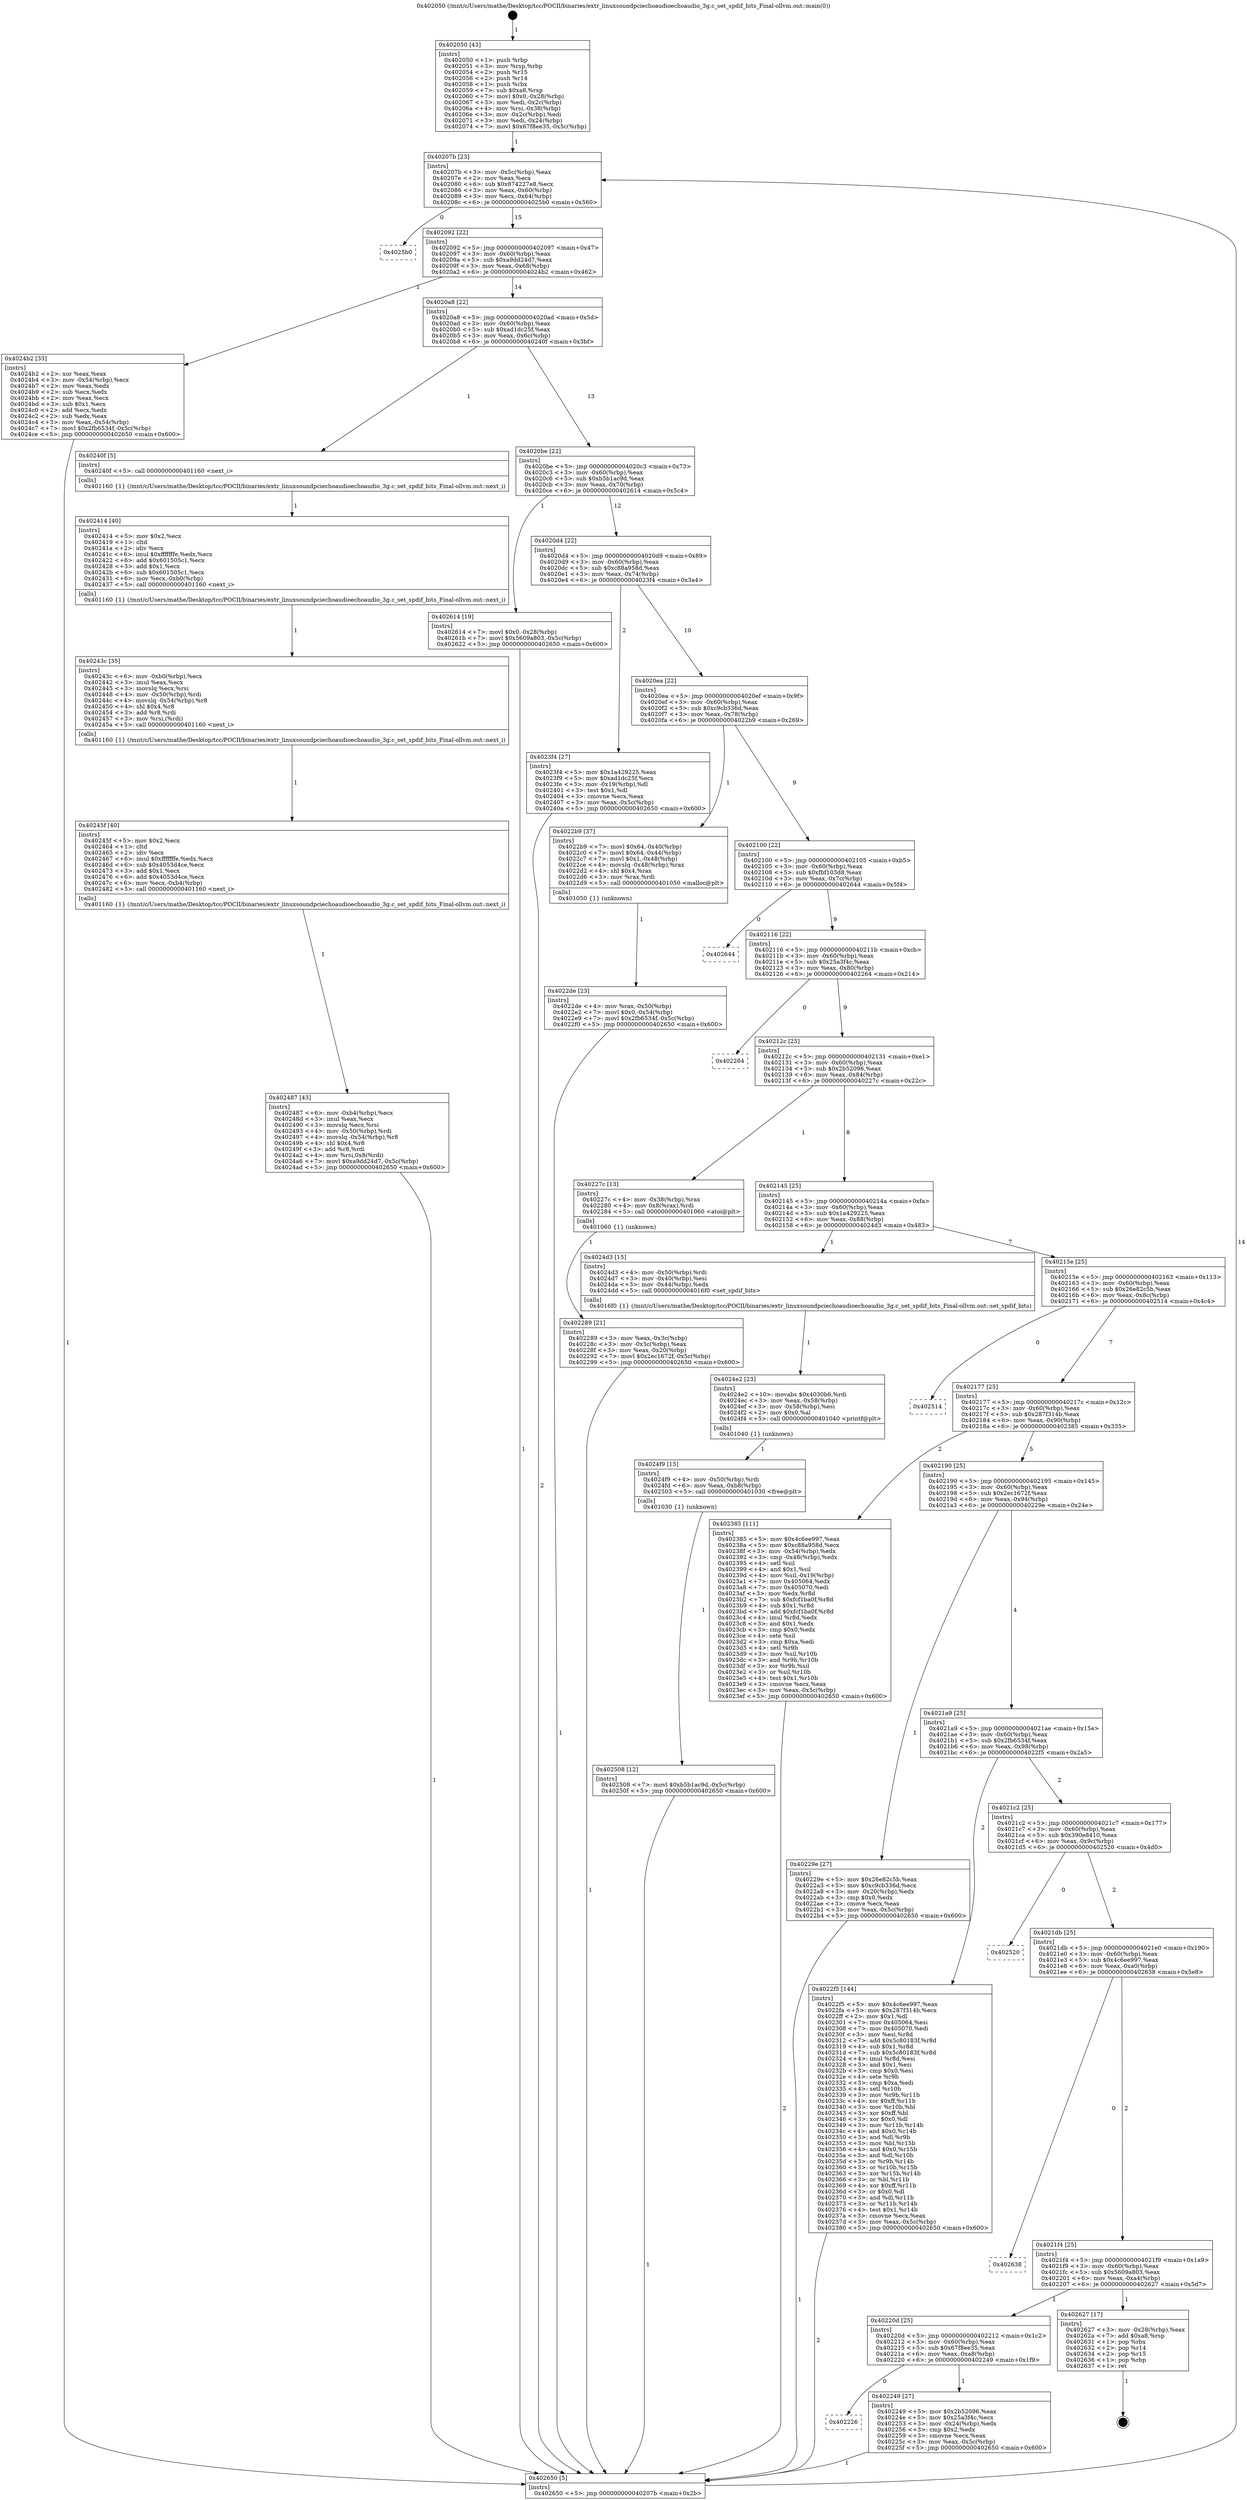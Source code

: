 digraph "0x402050" {
  label = "0x402050 (/mnt/c/Users/mathe/Desktop/tcc/POCII/binaries/extr_linuxsoundpciechoaudioechoaudio_3g.c_set_spdif_bits_Final-ollvm.out::main(0))"
  labelloc = "t"
  node[shape=record]

  Entry [label="",width=0.3,height=0.3,shape=circle,fillcolor=black,style=filled]
  "0x40207b" [label="{
     0x40207b [23]\l
     | [instrs]\l
     &nbsp;&nbsp;0x40207b \<+3\>: mov -0x5c(%rbp),%eax\l
     &nbsp;&nbsp;0x40207e \<+2\>: mov %eax,%ecx\l
     &nbsp;&nbsp;0x402080 \<+6\>: sub $0x874227e8,%ecx\l
     &nbsp;&nbsp;0x402086 \<+3\>: mov %eax,-0x60(%rbp)\l
     &nbsp;&nbsp;0x402089 \<+3\>: mov %ecx,-0x64(%rbp)\l
     &nbsp;&nbsp;0x40208c \<+6\>: je 00000000004025b0 \<main+0x560\>\l
  }"]
  "0x4025b0" [label="{
     0x4025b0\l
  }", style=dashed]
  "0x402092" [label="{
     0x402092 [22]\l
     | [instrs]\l
     &nbsp;&nbsp;0x402092 \<+5\>: jmp 0000000000402097 \<main+0x47\>\l
     &nbsp;&nbsp;0x402097 \<+3\>: mov -0x60(%rbp),%eax\l
     &nbsp;&nbsp;0x40209a \<+5\>: sub $0xa9dd24d7,%eax\l
     &nbsp;&nbsp;0x40209f \<+3\>: mov %eax,-0x68(%rbp)\l
     &nbsp;&nbsp;0x4020a2 \<+6\>: je 00000000004024b2 \<main+0x462\>\l
  }"]
  Exit [label="",width=0.3,height=0.3,shape=circle,fillcolor=black,style=filled,peripheries=2]
  "0x4024b2" [label="{
     0x4024b2 [33]\l
     | [instrs]\l
     &nbsp;&nbsp;0x4024b2 \<+2\>: xor %eax,%eax\l
     &nbsp;&nbsp;0x4024b4 \<+3\>: mov -0x54(%rbp),%ecx\l
     &nbsp;&nbsp;0x4024b7 \<+2\>: mov %eax,%edx\l
     &nbsp;&nbsp;0x4024b9 \<+2\>: sub %ecx,%edx\l
     &nbsp;&nbsp;0x4024bb \<+2\>: mov %eax,%ecx\l
     &nbsp;&nbsp;0x4024bd \<+3\>: sub $0x1,%ecx\l
     &nbsp;&nbsp;0x4024c0 \<+2\>: add %ecx,%edx\l
     &nbsp;&nbsp;0x4024c2 \<+2\>: sub %edx,%eax\l
     &nbsp;&nbsp;0x4024c4 \<+3\>: mov %eax,-0x54(%rbp)\l
     &nbsp;&nbsp;0x4024c7 \<+7\>: movl $0x2fb6534f,-0x5c(%rbp)\l
     &nbsp;&nbsp;0x4024ce \<+5\>: jmp 0000000000402650 \<main+0x600\>\l
  }"]
  "0x4020a8" [label="{
     0x4020a8 [22]\l
     | [instrs]\l
     &nbsp;&nbsp;0x4020a8 \<+5\>: jmp 00000000004020ad \<main+0x5d\>\l
     &nbsp;&nbsp;0x4020ad \<+3\>: mov -0x60(%rbp),%eax\l
     &nbsp;&nbsp;0x4020b0 \<+5\>: sub $0xad1dc25f,%eax\l
     &nbsp;&nbsp;0x4020b5 \<+3\>: mov %eax,-0x6c(%rbp)\l
     &nbsp;&nbsp;0x4020b8 \<+6\>: je 000000000040240f \<main+0x3bf\>\l
  }"]
  "0x402508" [label="{
     0x402508 [12]\l
     | [instrs]\l
     &nbsp;&nbsp;0x402508 \<+7\>: movl $0xb5b1ac9d,-0x5c(%rbp)\l
     &nbsp;&nbsp;0x40250f \<+5\>: jmp 0000000000402650 \<main+0x600\>\l
  }"]
  "0x40240f" [label="{
     0x40240f [5]\l
     | [instrs]\l
     &nbsp;&nbsp;0x40240f \<+5\>: call 0000000000401160 \<next_i\>\l
     | [calls]\l
     &nbsp;&nbsp;0x401160 \{1\} (/mnt/c/Users/mathe/Desktop/tcc/POCII/binaries/extr_linuxsoundpciechoaudioechoaudio_3g.c_set_spdif_bits_Final-ollvm.out::next_i)\l
  }"]
  "0x4020be" [label="{
     0x4020be [22]\l
     | [instrs]\l
     &nbsp;&nbsp;0x4020be \<+5\>: jmp 00000000004020c3 \<main+0x73\>\l
     &nbsp;&nbsp;0x4020c3 \<+3\>: mov -0x60(%rbp),%eax\l
     &nbsp;&nbsp;0x4020c6 \<+5\>: sub $0xb5b1ac9d,%eax\l
     &nbsp;&nbsp;0x4020cb \<+3\>: mov %eax,-0x70(%rbp)\l
     &nbsp;&nbsp;0x4020ce \<+6\>: je 0000000000402614 \<main+0x5c4\>\l
  }"]
  "0x4024f9" [label="{
     0x4024f9 [15]\l
     | [instrs]\l
     &nbsp;&nbsp;0x4024f9 \<+4\>: mov -0x50(%rbp),%rdi\l
     &nbsp;&nbsp;0x4024fd \<+6\>: mov %eax,-0xb8(%rbp)\l
     &nbsp;&nbsp;0x402503 \<+5\>: call 0000000000401030 \<free@plt\>\l
     | [calls]\l
     &nbsp;&nbsp;0x401030 \{1\} (unknown)\l
  }"]
  "0x402614" [label="{
     0x402614 [19]\l
     | [instrs]\l
     &nbsp;&nbsp;0x402614 \<+7\>: movl $0x0,-0x28(%rbp)\l
     &nbsp;&nbsp;0x40261b \<+7\>: movl $0x5609a803,-0x5c(%rbp)\l
     &nbsp;&nbsp;0x402622 \<+5\>: jmp 0000000000402650 \<main+0x600\>\l
  }"]
  "0x4020d4" [label="{
     0x4020d4 [22]\l
     | [instrs]\l
     &nbsp;&nbsp;0x4020d4 \<+5\>: jmp 00000000004020d9 \<main+0x89\>\l
     &nbsp;&nbsp;0x4020d9 \<+3\>: mov -0x60(%rbp),%eax\l
     &nbsp;&nbsp;0x4020dc \<+5\>: sub $0xc88a958d,%eax\l
     &nbsp;&nbsp;0x4020e1 \<+3\>: mov %eax,-0x74(%rbp)\l
     &nbsp;&nbsp;0x4020e4 \<+6\>: je 00000000004023f4 \<main+0x3a4\>\l
  }"]
  "0x4024e2" [label="{
     0x4024e2 [23]\l
     | [instrs]\l
     &nbsp;&nbsp;0x4024e2 \<+10\>: movabs $0x4030b6,%rdi\l
     &nbsp;&nbsp;0x4024ec \<+3\>: mov %eax,-0x58(%rbp)\l
     &nbsp;&nbsp;0x4024ef \<+3\>: mov -0x58(%rbp),%esi\l
     &nbsp;&nbsp;0x4024f2 \<+2\>: mov $0x0,%al\l
     &nbsp;&nbsp;0x4024f4 \<+5\>: call 0000000000401040 \<printf@plt\>\l
     | [calls]\l
     &nbsp;&nbsp;0x401040 \{1\} (unknown)\l
  }"]
  "0x4023f4" [label="{
     0x4023f4 [27]\l
     | [instrs]\l
     &nbsp;&nbsp;0x4023f4 \<+5\>: mov $0x1a429225,%eax\l
     &nbsp;&nbsp;0x4023f9 \<+5\>: mov $0xad1dc25f,%ecx\l
     &nbsp;&nbsp;0x4023fe \<+3\>: mov -0x19(%rbp),%dl\l
     &nbsp;&nbsp;0x402401 \<+3\>: test $0x1,%dl\l
     &nbsp;&nbsp;0x402404 \<+3\>: cmovne %ecx,%eax\l
     &nbsp;&nbsp;0x402407 \<+3\>: mov %eax,-0x5c(%rbp)\l
     &nbsp;&nbsp;0x40240a \<+5\>: jmp 0000000000402650 \<main+0x600\>\l
  }"]
  "0x4020ea" [label="{
     0x4020ea [22]\l
     | [instrs]\l
     &nbsp;&nbsp;0x4020ea \<+5\>: jmp 00000000004020ef \<main+0x9f\>\l
     &nbsp;&nbsp;0x4020ef \<+3\>: mov -0x60(%rbp),%eax\l
     &nbsp;&nbsp;0x4020f2 \<+5\>: sub $0xc9cb336d,%eax\l
     &nbsp;&nbsp;0x4020f7 \<+3\>: mov %eax,-0x78(%rbp)\l
     &nbsp;&nbsp;0x4020fa \<+6\>: je 00000000004022b9 \<main+0x269\>\l
  }"]
  "0x402487" [label="{
     0x402487 [43]\l
     | [instrs]\l
     &nbsp;&nbsp;0x402487 \<+6\>: mov -0xb4(%rbp),%ecx\l
     &nbsp;&nbsp;0x40248d \<+3\>: imul %eax,%ecx\l
     &nbsp;&nbsp;0x402490 \<+3\>: movslq %ecx,%rsi\l
     &nbsp;&nbsp;0x402493 \<+4\>: mov -0x50(%rbp),%rdi\l
     &nbsp;&nbsp;0x402497 \<+4\>: movslq -0x54(%rbp),%r8\l
     &nbsp;&nbsp;0x40249b \<+4\>: shl $0x4,%r8\l
     &nbsp;&nbsp;0x40249f \<+3\>: add %r8,%rdi\l
     &nbsp;&nbsp;0x4024a2 \<+4\>: mov %rsi,0x8(%rdi)\l
     &nbsp;&nbsp;0x4024a6 \<+7\>: movl $0xa9dd24d7,-0x5c(%rbp)\l
     &nbsp;&nbsp;0x4024ad \<+5\>: jmp 0000000000402650 \<main+0x600\>\l
  }"]
  "0x4022b9" [label="{
     0x4022b9 [37]\l
     | [instrs]\l
     &nbsp;&nbsp;0x4022b9 \<+7\>: movl $0x64,-0x40(%rbp)\l
     &nbsp;&nbsp;0x4022c0 \<+7\>: movl $0x64,-0x44(%rbp)\l
     &nbsp;&nbsp;0x4022c7 \<+7\>: movl $0x1,-0x48(%rbp)\l
     &nbsp;&nbsp;0x4022ce \<+4\>: movslq -0x48(%rbp),%rax\l
     &nbsp;&nbsp;0x4022d2 \<+4\>: shl $0x4,%rax\l
     &nbsp;&nbsp;0x4022d6 \<+3\>: mov %rax,%rdi\l
     &nbsp;&nbsp;0x4022d9 \<+5\>: call 0000000000401050 \<malloc@plt\>\l
     | [calls]\l
     &nbsp;&nbsp;0x401050 \{1\} (unknown)\l
  }"]
  "0x402100" [label="{
     0x402100 [22]\l
     | [instrs]\l
     &nbsp;&nbsp;0x402100 \<+5\>: jmp 0000000000402105 \<main+0xb5\>\l
     &nbsp;&nbsp;0x402105 \<+3\>: mov -0x60(%rbp),%eax\l
     &nbsp;&nbsp;0x402108 \<+5\>: sub $0xfbf103d8,%eax\l
     &nbsp;&nbsp;0x40210d \<+3\>: mov %eax,-0x7c(%rbp)\l
     &nbsp;&nbsp;0x402110 \<+6\>: je 0000000000402644 \<main+0x5f4\>\l
  }"]
  "0x40245f" [label="{
     0x40245f [40]\l
     | [instrs]\l
     &nbsp;&nbsp;0x40245f \<+5\>: mov $0x2,%ecx\l
     &nbsp;&nbsp;0x402464 \<+1\>: cltd\l
     &nbsp;&nbsp;0x402465 \<+2\>: idiv %ecx\l
     &nbsp;&nbsp;0x402467 \<+6\>: imul $0xfffffffe,%edx,%ecx\l
     &nbsp;&nbsp;0x40246d \<+6\>: sub $0x4053d4ce,%ecx\l
     &nbsp;&nbsp;0x402473 \<+3\>: add $0x1,%ecx\l
     &nbsp;&nbsp;0x402476 \<+6\>: add $0x4053d4ce,%ecx\l
     &nbsp;&nbsp;0x40247c \<+6\>: mov %ecx,-0xb4(%rbp)\l
     &nbsp;&nbsp;0x402482 \<+5\>: call 0000000000401160 \<next_i\>\l
     | [calls]\l
     &nbsp;&nbsp;0x401160 \{1\} (/mnt/c/Users/mathe/Desktop/tcc/POCII/binaries/extr_linuxsoundpciechoaudioechoaudio_3g.c_set_spdif_bits_Final-ollvm.out::next_i)\l
  }"]
  "0x402644" [label="{
     0x402644\l
  }", style=dashed]
  "0x402116" [label="{
     0x402116 [22]\l
     | [instrs]\l
     &nbsp;&nbsp;0x402116 \<+5\>: jmp 000000000040211b \<main+0xcb\>\l
     &nbsp;&nbsp;0x40211b \<+3\>: mov -0x60(%rbp),%eax\l
     &nbsp;&nbsp;0x40211e \<+5\>: sub $0x25a3f4c,%eax\l
     &nbsp;&nbsp;0x402123 \<+3\>: mov %eax,-0x80(%rbp)\l
     &nbsp;&nbsp;0x402126 \<+6\>: je 0000000000402264 \<main+0x214\>\l
  }"]
  "0x40243c" [label="{
     0x40243c [35]\l
     | [instrs]\l
     &nbsp;&nbsp;0x40243c \<+6\>: mov -0xb0(%rbp),%ecx\l
     &nbsp;&nbsp;0x402442 \<+3\>: imul %eax,%ecx\l
     &nbsp;&nbsp;0x402445 \<+3\>: movslq %ecx,%rsi\l
     &nbsp;&nbsp;0x402448 \<+4\>: mov -0x50(%rbp),%rdi\l
     &nbsp;&nbsp;0x40244c \<+4\>: movslq -0x54(%rbp),%r8\l
     &nbsp;&nbsp;0x402450 \<+4\>: shl $0x4,%r8\l
     &nbsp;&nbsp;0x402454 \<+3\>: add %r8,%rdi\l
     &nbsp;&nbsp;0x402457 \<+3\>: mov %rsi,(%rdi)\l
     &nbsp;&nbsp;0x40245a \<+5\>: call 0000000000401160 \<next_i\>\l
     | [calls]\l
     &nbsp;&nbsp;0x401160 \{1\} (/mnt/c/Users/mathe/Desktop/tcc/POCII/binaries/extr_linuxsoundpciechoaudioechoaudio_3g.c_set_spdif_bits_Final-ollvm.out::next_i)\l
  }"]
  "0x402264" [label="{
     0x402264\l
  }", style=dashed]
  "0x40212c" [label="{
     0x40212c [25]\l
     | [instrs]\l
     &nbsp;&nbsp;0x40212c \<+5\>: jmp 0000000000402131 \<main+0xe1\>\l
     &nbsp;&nbsp;0x402131 \<+3\>: mov -0x60(%rbp),%eax\l
     &nbsp;&nbsp;0x402134 \<+5\>: sub $0x2b52096,%eax\l
     &nbsp;&nbsp;0x402139 \<+6\>: mov %eax,-0x84(%rbp)\l
     &nbsp;&nbsp;0x40213f \<+6\>: je 000000000040227c \<main+0x22c\>\l
  }"]
  "0x402414" [label="{
     0x402414 [40]\l
     | [instrs]\l
     &nbsp;&nbsp;0x402414 \<+5\>: mov $0x2,%ecx\l
     &nbsp;&nbsp;0x402419 \<+1\>: cltd\l
     &nbsp;&nbsp;0x40241a \<+2\>: idiv %ecx\l
     &nbsp;&nbsp;0x40241c \<+6\>: imul $0xfffffffe,%edx,%ecx\l
     &nbsp;&nbsp;0x402422 \<+6\>: add $0x601505c1,%ecx\l
     &nbsp;&nbsp;0x402428 \<+3\>: add $0x1,%ecx\l
     &nbsp;&nbsp;0x40242b \<+6\>: sub $0x601505c1,%ecx\l
     &nbsp;&nbsp;0x402431 \<+6\>: mov %ecx,-0xb0(%rbp)\l
     &nbsp;&nbsp;0x402437 \<+5\>: call 0000000000401160 \<next_i\>\l
     | [calls]\l
     &nbsp;&nbsp;0x401160 \{1\} (/mnt/c/Users/mathe/Desktop/tcc/POCII/binaries/extr_linuxsoundpciechoaudioechoaudio_3g.c_set_spdif_bits_Final-ollvm.out::next_i)\l
  }"]
  "0x40227c" [label="{
     0x40227c [13]\l
     | [instrs]\l
     &nbsp;&nbsp;0x40227c \<+4\>: mov -0x38(%rbp),%rax\l
     &nbsp;&nbsp;0x402280 \<+4\>: mov 0x8(%rax),%rdi\l
     &nbsp;&nbsp;0x402284 \<+5\>: call 0000000000401060 \<atoi@plt\>\l
     | [calls]\l
     &nbsp;&nbsp;0x401060 \{1\} (unknown)\l
  }"]
  "0x402145" [label="{
     0x402145 [25]\l
     | [instrs]\l
     &nbsp;&nbsp;0x402145 \<+5\>: jmp 000000000040214a \<main+0xfa\>\l
     &nbsp;&nbsp;0x40214a \<+3\>: mov -0x60(%rbp),%eax\l
     &nbsp;&nbsp;0x40214d \<+5\>: sub $0x1a429225,%eax\l
     &nbsp;&nbsp;0x402152 \<+6\>: mov %eax,-0x88(%rbp)\l
     &nbsp;&nbsp;0x402158 \<+6\>: je 00000000004024d3 \<main+0x483\>\l
  }"]
  "0x4022de" [label="{
     0x4022de [23]\l
     | [instrs]\l
     &nbsp;&nbsp;0x4022de \<+4\>: mov %rax,-0x50(%rbp)\l
     &nbsp;&nbsp;0x4022e2 \<+7\>: movl $0x0,-0x54(%rbp)\l
     &nbsp;&nbsp;0x4022e9 \<+7\>: movl $0x2fb6534f,-0x5c(%rbp)\l
     &nbsp;&nbsp;0x4022f0 \<+5\>: jmp 0000000000402650 \<main+0x600\>\l
  }"]
  "0x4024d3" [label="{
     0x4024d3 [15]\l
     | [instrs]\l
     &nbsp;&nbsp;0x4024d3 \<+4\>: mov -0x50(%rbp),%rdi\l
     &nbsp;&nbsp;0x4024d7 \<+3\>: mov -0x40(%rbp),%esi\l
     &nbsp;&nbsp;0x4024da \<+3\>: mov -0x44(%rbp),%edx\l
     &nbsp;&nbsp;0x4024dd \<+5\>: call 00000000004016f0 \<set_spdif_bits\>\l
     | [calls]\l
     &nbsp;&nbsp;0x4016f0 \{1\} (/mnt/c/Users/mathe/Desktop/tcc/POCII/binaries/extr_linuxsoundpciechoaudioechoaudio_3g.c_set_spdif_bits_Final-ollvm.out::set_spdif_bits)\l
  }"]
  "0x40215e" [label="{
     0x40215e [25]\l
     | [instrs]\l
     &nbsp;&nbsp;0x40215e \<+5\>: jmp 0000000000402163 \<main+0x113\>\l
     &nbsp;&nbsp;0x402163 \<+3\>: mov -0x60(%rbp),%eax\l
     &nbsp;&nbsp;0x402166 \<+5\>: sub $0x26e82c5b,%eax\l
     &nbsp;&nbsp;0x40216b \<+6\>: mov %eax,-0x8c(%rbp)\l
     &nbsp;&nbsp;0x402171 \<+6\>: je 0000000000402514 \<main+0x4c4\>\l
  }"]
  "0x402289" [label="{
     0x402289 [21]\l
     | [instrs]\l
     &nbsp;&nbsp;0x402289 \<+3\>: mov %eax,-0x3c(%rbp)\l
     &nbsp;&nbsp;0x40228c \<+3\>: mov -0x3c(%rbp),%eax\l
     &nbsp;&nbsp;0x40228f \<+3\>: mov %eax,-0x20(%rbp)\l
     &nbsp;&nbsp;0x402292 \<+7\>: movl $0x2ec1672f,-0x5c(%rbp)\l
     &nbsp;&nbsp;0x402299 \<+5\>: jmp 0000000000402650 \<main+0x600\>\l
  }"]
  "0x402514" [label="{
     0x402514\l
  }", style=dashed]
  "0x402177" [label="{
     0x402177 [25]\l
     | [instrs]\l
     &nbsp;&nbsp;0x402177 \<+5\>: jmp 000000000040217c \<main+0x12c\>\l
     &nbsp;&nbsp;0x40217c \<+3\>: mov -0x60(%rbp),%eax\l
     &nbsp;&nbsp;0x40217f \<+5\>: sub $0x287f314b,%eax\l
     &nbsp;&nbsp;0x402184 \<+6\>: mov %eax,-0x90(%rbp)\l
     &nbsp;&nbsp;0x40218a \<+6\>: je 0000000000402385 \<main+0x335\>\l
  }"]
  "0x402050" [label="{
     0x402050 [43]\l
     | [instrs]\l
     &nbsp;&nbsp;0x402050 \<+1\>: push %rbp\l
     &nbsp;&nbsp;0x402051 \<+3\>: mov %rsp,%rbp\l
     &nbsp;&nbsp;0x402054 \<+2\>: push %r15\l
     &nbsp;&nbsp;0x402056 \<+2\>: push %r14\l
     &nbsp;&nbsp;0x402058 \<+1\>: push %rbx\l
     &nbsp;&nbsp;0x402059 \<+7\>: sub $0xa8,%rsp\l
     &nbsp;&nbsp;0x402060 \<+7\>: movl $0x0,-0x28(%rbp)\l
     &nbsp;&nbsp;0x402067 \<+3\>: mov %edi,-0x2c(%rbp)\l
     &nbsp;&nbsp;0x40206a \<+4\>: mov %rsi,-0x38(%rbp)\l
     &nbsp;&nbsp;0x40206e \<+3\>: mov -0x2c(%rbp),%edi\l
     &nbsp;&nbsp;0x402071 \<+3\>: mov %edi,-0x24(%rbp)\l
     &nbsp;&nbsp;0x402074 \<+7\>: movl $0x67f8ee35,-0x5c(%rbp)\l
  }"]
  "0x402385" [label="{
     0x402385 [111]\l
     | [instrs]\l
     &nbsp;&nbsp;0x402385 \<+5\>: mov $0x4c6ee997,%eax\l
     &nbsp;&nbsp;0x40238a \<+5\>: mov $0xc88a958d,%ecx\l
     &nbsp;&nbsp;0x40238f \<+3\>: mov -0x54(%rbp),%edx\l
     &nbsp;&nbsp;0x402392 \<+3\>: cmp -0x48(%rbp),%edx\l
     &nbsp;&nbsp;0x402395 \<+4\>: setl %sil\l
     &nbsp;&nbsp;0x402399 \<+4\>: and $0x1,%sil\l
     &nbsp;&nbsp;0x40239d \<+4\>: mov %sil,-0x19(%rbp)\l
     &nbsp;&nbsp;0x4023a1 \<+7\>: mov 0x405064,%edx\l
     &nbsp;&nbsp;0x4023a8 \<+7\>: mov 0x405070,%edi\l
     &nbsp;&nbsp;0x4023af \<+3\>: mov %edx,%r8d\l
     &nbsp;&nbsp;0x4023b2 \<+7\>: sub $0xfcf1ba0f,%r8d\l
     &nbsp;&nbsp;0x4023b9 \<+4\>: sub $0x1,%r8d\l
     &nbsp;&nbsp;0x4023bd \<+7\>: add $0xfcf1ba0f,%r8d\l
     &nbsp;&nbsp;0x4023c4 \<+4\>: imul %r8d,%edx\l
     &nbsp;&nbsp;0x4023c8 \<+3\>: and $0x1,%edx\l
     &nbsp;&nbsp;0x4023cb \<+3\>: cmp $0x0,%edx\l
     &nbsp;&nbsp;0x4023ce \<+4\>: sete %sil\l
     &nbsp;&nbsp;0x4023d2 \<+3\>: cmp $0xa,%edi\l
     &nbsp;&nbsp;0x4023d5 \<+4\>: setl %r9b\l
     &nbsp;&nbsp;0x4023d9 \<+3\>: mov %sil,%r10b\l
     &nbsp;&nbsp;0x4023dc \<+3\>: and %r9b,%r10b\l
     &nbsp;&nbsp;0x4023df \<+3\>: xor %r9b,%sil\l
     &nbsp;&nbsp;0x4023e2 \<+3\>: or %sil,%r10b\l
     &nbsp;&nbsp;0x4023e5 \<+4\>: test $0x1,%r10b\l
     &nbsp;&nbsp;0x4023e9 \<+3\>: cmovne %ecx,%eax\l
     &nbsp;&nbsp;0x4023ec \<+3\>: mov %eax,-0x5c(%rbp)\l
     &nbsp;&nbsp;0x4023ef \<+5\>: jmp 0000000000402650 \<main+0x600\>\l
  }"]
  "0x402190" [label="{
     0x402190 [25]\l
     | [instrs]\l
     &nbsp;&nbsp;0x402190 \<+5\>: jmp 0000000000402195 \<main+0x145\>\l
     &nbsp;&nbsp;0x402195 \<+3\>: mov -0x60(%rbp),%eax\l
     &nbsp;&nbsp;0x402198 \<+5\>: sub $0x2ec1672f,%eax\l
     &nbsp;&nbsp;0x40219d \<+6\>: mov %eax,-0x94(%rbp)\l
     &nbsp;&nbsp;0x4021a3 \<+6\>: je 000000000040229e \<main+0x24e\>\l
  }"]
  "0x402650" [label="{
     0x402650 [5]\l
     | [instrs]\l
     &nbsp;&nbsp;0x402650 \<+5\>: jmp 000000000040207b \<main+0x2b\>\l
  }"]
  "0x40229e" [label="{
     0x40229e [27]\l
     | [instrs]\l
     &nbsp;&nbsp;0x40229e \<+5\>: mov $0x26e82c5b,%eax\l
     &nbsp;&nbsp;0x4022a3 \<+5\>: mov $0xc9cb336d,%ecx\l
     &nbsp;&nbsp;0x4022a8 \<+3\>: mov -0x20(%rbp),%edx\l
     &nbsp;&nbsp;0x4022ab \<+3\>: cmp $0x0,%edx\l
     &nbsp;&nbsp;0x4022ae \<+3\>: cmove %ecx,%eax\l
     &nbsp;&nbsp;0x4022b1 \<+3\>: mov %eax,-0x5c(%rbp)\l
     &nbsp;&nbsp;0x4022b4 \<+5\>: jmp 0000000000402650 \<main+0x600\>\l
  }"]
  "0x4021a9" [label="{
     0x4021a9 [25]\l
     | [instrs]\l
     &nbsp;&nbsp;0x4021a9 \<+5\>: jmp 00000000004021ae \<main+0x15e\>\l
     &nbsp;&nbsp;0x4021ae \<+3\>: mov -0x60(%rbp),%eax\l
     &nbsp;&nbsp;0x4021b1 \<+5\>: sub $0x2fb6534f,%eax\l
     &nbsp;&nbsp;0x4021b6 \<+6\>: mov %eax,-0x98(%rbp)\l
     &nbsp;&nbsp;0x4021bc \<+6\>: je 00000000004022f5 \<main+0x2a5\>\l
  }"]
  "0x402226" [label="{
     0x402226\l
  }", style=dashed]
  "0x4022f5" [label="{
     0x4022f5 [144]\l
     | [instrs]\l
     &nbsp;&nbsp;0x4022f5 \<+5\>: mov $0x4c6ee997,%eax\l
     &nbsp;&nbsp;0x4022fa \<+5\>: mov $0x287f314b,%ecx\l
     &nbsp;&nbsp;0x4022ff \<+2\>: mov $0x1,%dl\l
     &nbsp;&nbsp;0x402301 \<+7\>: mov 0x405064,%esi\l
     &nbsp;&nbsp;0x402308 \<+7\>: mov 0x405070,%edi\l
     &nbsp;&nbsp;0x40230f \<+3\>: mov %esi,%r8d\l
     &nbsp;&nbsp;0x402312 \<+7\>: add $0x5c80183f,%r8d\l
     &nbsp;&nbsp;0x402319 \<+4\>: sub $0x1,%r8d\l
     &nbsp;&nbsp;0x40231d \<+7\>: sub $0x5c80183f,%r8d\l
     &nbsp;&nbsp;0x402324 \<+4\>: imul %r8d,%esi\l
     &nbsp;&nbsp;0x402328 \<+3\>: and $0x1,%esi\l
     &nbsp;&nbsp;0x40232b \<+3\>: cmp $0x0,%esi\l
     &nbsp;&nbsp;0x40232e \<+4\>: sete %r9b\l
     &nbsp;&nbsp;0x402332 \<+3\>: cmp $0xa,%edi\l
     &nbsp;&nbsp;0x402335 \<+4\>: setl %r10b\l
     &nbsp;&nbsp;0x402339 \<+3\>: mov %r9b,%r11b\l
     &nbsp;&nbsp;0x40233c \<+4\>: xor $0xff,%r11b\l
     &nbsp;&nbsp;0x402340 \<+3\>: mov %r10b,%bl\l
     &nbsp;&nbsp;0x402343 \<+3\>: xor $0xff,%bl\l
     &nbsp;&nbsp;0x402346 \<+3\>: xor $0x0,%dl\l
     &nbsp;&nbsp;0x402349 \<+3\>: mov %r11b,%r14b\l
     &nbsp;&nbsp;0x40234c \<+4\>: and $0x0,%r14b\l
     &nbsp;&nbsp;0x402350 \<+3\>: and %dl,%r9b\l
     &nbsp;&nbsp;0x402353 \<+3\>: mov %bl,%r15b\l
     &nbsp;&nbsp;0x402356 \<+4\>: and $0x0,%r15b\l
     &nbsp;&nbsp;0x40235a \<+3\>: and %dl,%r10b\l
     &nbsp;&nbsp;0x40235d \<+3\>: or %r9b,%r14b\l
     &nbsp;&nbsp;0x402360 \<+3\>: or %r10b,%r15b\l
     &nbsp;&nbsp;0x402363 \<+3\>: xor %r15b,%r14b\l
     &nbsp;&nbsp;0x402366 \<+3\>: or %bl,%r11b\l
     &nbsp;&nbsp;0x402369 \<+4\>: xor $0xff,%r11b\l
     &nbsp;&nbsp;0x40236d \<+3\>: or $0x0,%dl\l
     &nbsp;&nbsp;0x402370 \<+3\>: and %dl,%r11b\l
     &nbsp;&nbsp;0x402373 \<+3\>: or %r11b,%r14b\l
     &nbsp;&nbsp;0x402376 \<+4\>: test $0x1,%r14b\l
     &nbsp;&nbsp;0x40237a \<+3\>: cmovne %ecx,%eax\l
     &nbsp;&nbsp;0x40237d \<+3\>: mov %eax,-0x5c(%rbp)\l
     &nbsp;&nbsp;0x402380 \<+5\>: jmp 0000000000402650 \<main+0x600\>\l
  }"]
  "0x4021c2" [label="{
     0x4021c2 [25]\l
     | [instrs]\l
     &nbsp;&nbsp;0x4021c2 \<+5\>: jmp 00000000004021c7 \<main+0x177\>\l
     &nbsp;&nbsp;0x4021c7 \<+3\>: mov -0x60(%rbp),%eax\l
     &nbsp;&nbsp;0x4021ca \<+5\>: sub $0x390e8410,%eax\l
     &nbsp;&nbsp;0x4021cf \<+6\>: mov %eax,-0x9c(%rbp)\l
     &nbsp;&nbsp;0x4021d5 \<+6\>: je 0000000000402520 \<main+0x4d0\>\l
  }"]
  "0x402249" [label="{
     0x402249 [27]\l
     | [instrs]\l
     &nbsp;&nbsp;0x402249 \<+5\>: mov $0x2b52096,%eax\l
     &nbsp;&nbsp;0x40224e \<+5\>: mov $0x25a3f4c,%ecx\l
     &nbsp;&nbsp;0x402253 \<+3\>: mov -0x24(%rbp),%edx\l
     &nbsp;&nbsp;0x402256 \<+3\>: cmp $0x2,%edx\l
     &nbsp;&nbsp;0x402259 \<+3\>: cmovne %ecx,%eax\l
     &nbsp;&nbsp;0x40225c \<+3\>: mov %eax,-0x5c(%rbp)\l
     &nbsp;&nbsp;0x40225f \<+5\>: jmp 0000000000402650 \<main+0x600\>\l
  }"]
  "0x402520" [label="{
     0x402520\l
  }", style=dashed]
  "0x4021db" [label="{
     0x4021db [25]\l
     | [instrs]\l
     &nbsp;&nbsp;0x4021db \<+5\>: jmp 00000000004021e0 \<main+0x190\>\l
     &nbsp;&nbsp;0x4021e0 \<+3\>: mov -0x60(%rbp),%eax\l
     &nbsp;&nbsp;0x4021e3 \<+5\>: sub $0x4c6ee997,%eax\l
     &nbsp;&nbsp;0x4021e8 \<+6\>: mov %eax,-0xa0(%rbp)\l
     &nbsp;&nbsp;0x4021ee \<+6\>: je 0000000000402638 \<main+0x5e8\>\l
  }"]
  "0x40220d" [label="{
     0x40220d [25]\l
     | [instrs]\l
     &nbsp;&nbsp;0x40220d \<+5\>: jmp 0000000000402212 \<main+0x1c2\>\l
     &nbsp;&nbsp;0x402212 \<+3\>: mov -0x60(%rbp),%eax\l
     &nbsp;&nbsp;0x402215 \<+5\>: sub $0x67f8ee35,%eax\l
     &nbsp;&nbsp;0x40221a \<+6\>: mov %eax,-0xa8(%rbp)\l
     &nbsp;&nbsp;0x402220 \<+6\>: je 0000000000402249 \<main+0x1f9\>\l
  }"]
  "0x402638" [label="{
     0x402638\l
  }", style=dashed]
  "0x4021f4" [label="{
     0x4021f4 [25]\l
     | [instrs]\l
     &nbsp;&nbsp;0x4021f4 \<+5\>: jmp 00000000004021f9 \<main+0x1a9\>\l
     &nbsp;&nbsp;0x4021f9 \<+3\>: mov -0x60(%rbp),%eax\l
     &nbsp;&nbsp;0x4021fc \<+5\>: sub $0x5609a803,%eax\l
     &nbsp;&nbsp;0x402201 \<+6\>: mov %eax,-0xa4(%rbp)\l
     &nbsp;&nbsp;0x402207 \<+6\>: je 0000000000402627 \<main+0x5d7\>\l
  }"]
  "0x402627" [label="{
     0x402627 [17]\l
     | [instrs]\l
     &nbsp;&nbsp;0x402627 \<+3\>: mov -0x28(%rbp),%eax\l
     &nbsp;&nbsp;0x40262a \<+7\>: add $0xa8,%rsp\l
     &nbsp;&nbsp;0x402631 \<+1\>: pop %rbx\l
     &nbsp;&nbsp;0x402632 \<+2\>: pop %r14\l
     &nbsp;&nbsp;0x402634 \<+2\>: pop %r15\l
     &nbsp;&nbsp;0x402636 \<+1\>: pop %rbp\l
     &nbsp;&nbsp;0x402637 \<+1\>: ret\l
  }"]
  Entry -> "0x402050" [label=" 1"]
  "0x40207b" -> "0x4025b0" [label=" 0"]
  "0x40207b" -> "0x402092" [label=" 15"]
  "0x402627" -> Exit [label=" 1"]
  "0x402092" -> "0x4024b2" [label=" 1"]
  "0x402092" -> "0x4020a8" [label=" 14"]
  "0x402614" -> "0x402650" [label=" 1"]
  "0x4020a8" -> "0x40240f" [label=" 1"]
  "0x4020a8" -> "0x4020be" [label=" 13"]
  "0x402508" -> "0x402650" [label=" 1"]
  "0x4020be" -> "0x402614" [label=" 1"]
  "0x4020be" -> "0x4020d4" [label=" 12"]
  "0x4024f9" -> "0x402508" [label=" 1"]
  "0x4020d4" -> "0x4023f4" [label=" 2"]
  "0x4020d4" -> "0x4020ea" [label=" 10"]
  "0x4024e2" -> "0x4024f9" [label=" 1"]
  "0x4020ea" -> "0x4022b9" [label=" 1"]
  "0x4020ea" -> "0x402100" [label=" 9"]
  "0x4024d3" -> "0x4024e2" [label=" 1"]
  "0x402100" -> "0x402644" [label=" 0"]
  "0x402100" -> "0x402116" [label=" 9"]
  "0x4024b2" -> "0x402650" [label=" 1"]
  "0x402116" -> "0x402264" [label=" 0"]
  "0x402116" -> "0x40212c" [label=" 9"]
  "0x402487" -> "0x402650" [label=" 1"]
  "0x40212c" -> "0x40227c" [label=" 1"]
  "0x40212c" -> "0x402145" [label=" 8"]
  "0x40245f" -> "0x402487" [label=" 1"]
  "0x402145" -> "0x4024d3" [label=" 1"]
  "0x402145" -> "0x40215e" [label=" 7"]
  "0x40243c" -> "0x40245f" [label=" 1"]
  "0x40215e" -> "0x402514" [label=" 0"]
  "0x40215e" -> "0x402177" [label=" 7"]
  "0x402414" -> "0x40243c" [label=" 1"]
  "0x402177" -> "0x402385" [label=" 2"]
  "0x402177" -> "0x402190" [label=" 5"]
  "0x40240f" -> "0x402414" [label=" 1"]
  "0x402190" -> "0x40229e" [label=" 1"]
  "0x402190" -> "0x4021a9" [label=" 4"]
  "0x4023f4" -> "0x402650" [label=" 2"]
  "0x4021a9" -> "0x4022f5" [label=" 2"]
  "0x4021a9" -> "0x4021c2" [label=" 2"]
  "0x402385" -> "0x402650" [label=" 2"]
  "0x4021c2" -> "0x402520" [label=" 0"]
  "0x4021c2" -> "0x4021db" [label=" 2"]
  "0x4022f5" -> "0x402650" [label=" 2"]
  "0x4021db" -> "0x402638" [label=" 0"]
  "0x4021db" -> "0x4021f4" [label=" 2"]
  "0x4022b9" -> "0x4022de" [label=" 1"]
  "0x4021f4" -> "0x402627" [label=" 1"]
  "0x4021f4" -> "0x40220d" [label=" 1"]
  "0x4022de" -> "0x402650" [label=" 1"]
  "0x40220d" -> "0x402249" [label=" 1"]
  "0x40220d" -> "0x402226" [label=" 0"]
  "0x402249" -> "0x402650" [label=" 1"]
  "0x402050" -> "0x40207b" [label=" 1"]
  "0x402650" -> "0x40207b" [label=" 14"]
  "0x40227c" -> "0x402289" [label=" 1"]
  "0x402289" -> "0x402650" [label=" 1"]
  "0x40229e" -> "0x402650" [label=" 1"]
}

